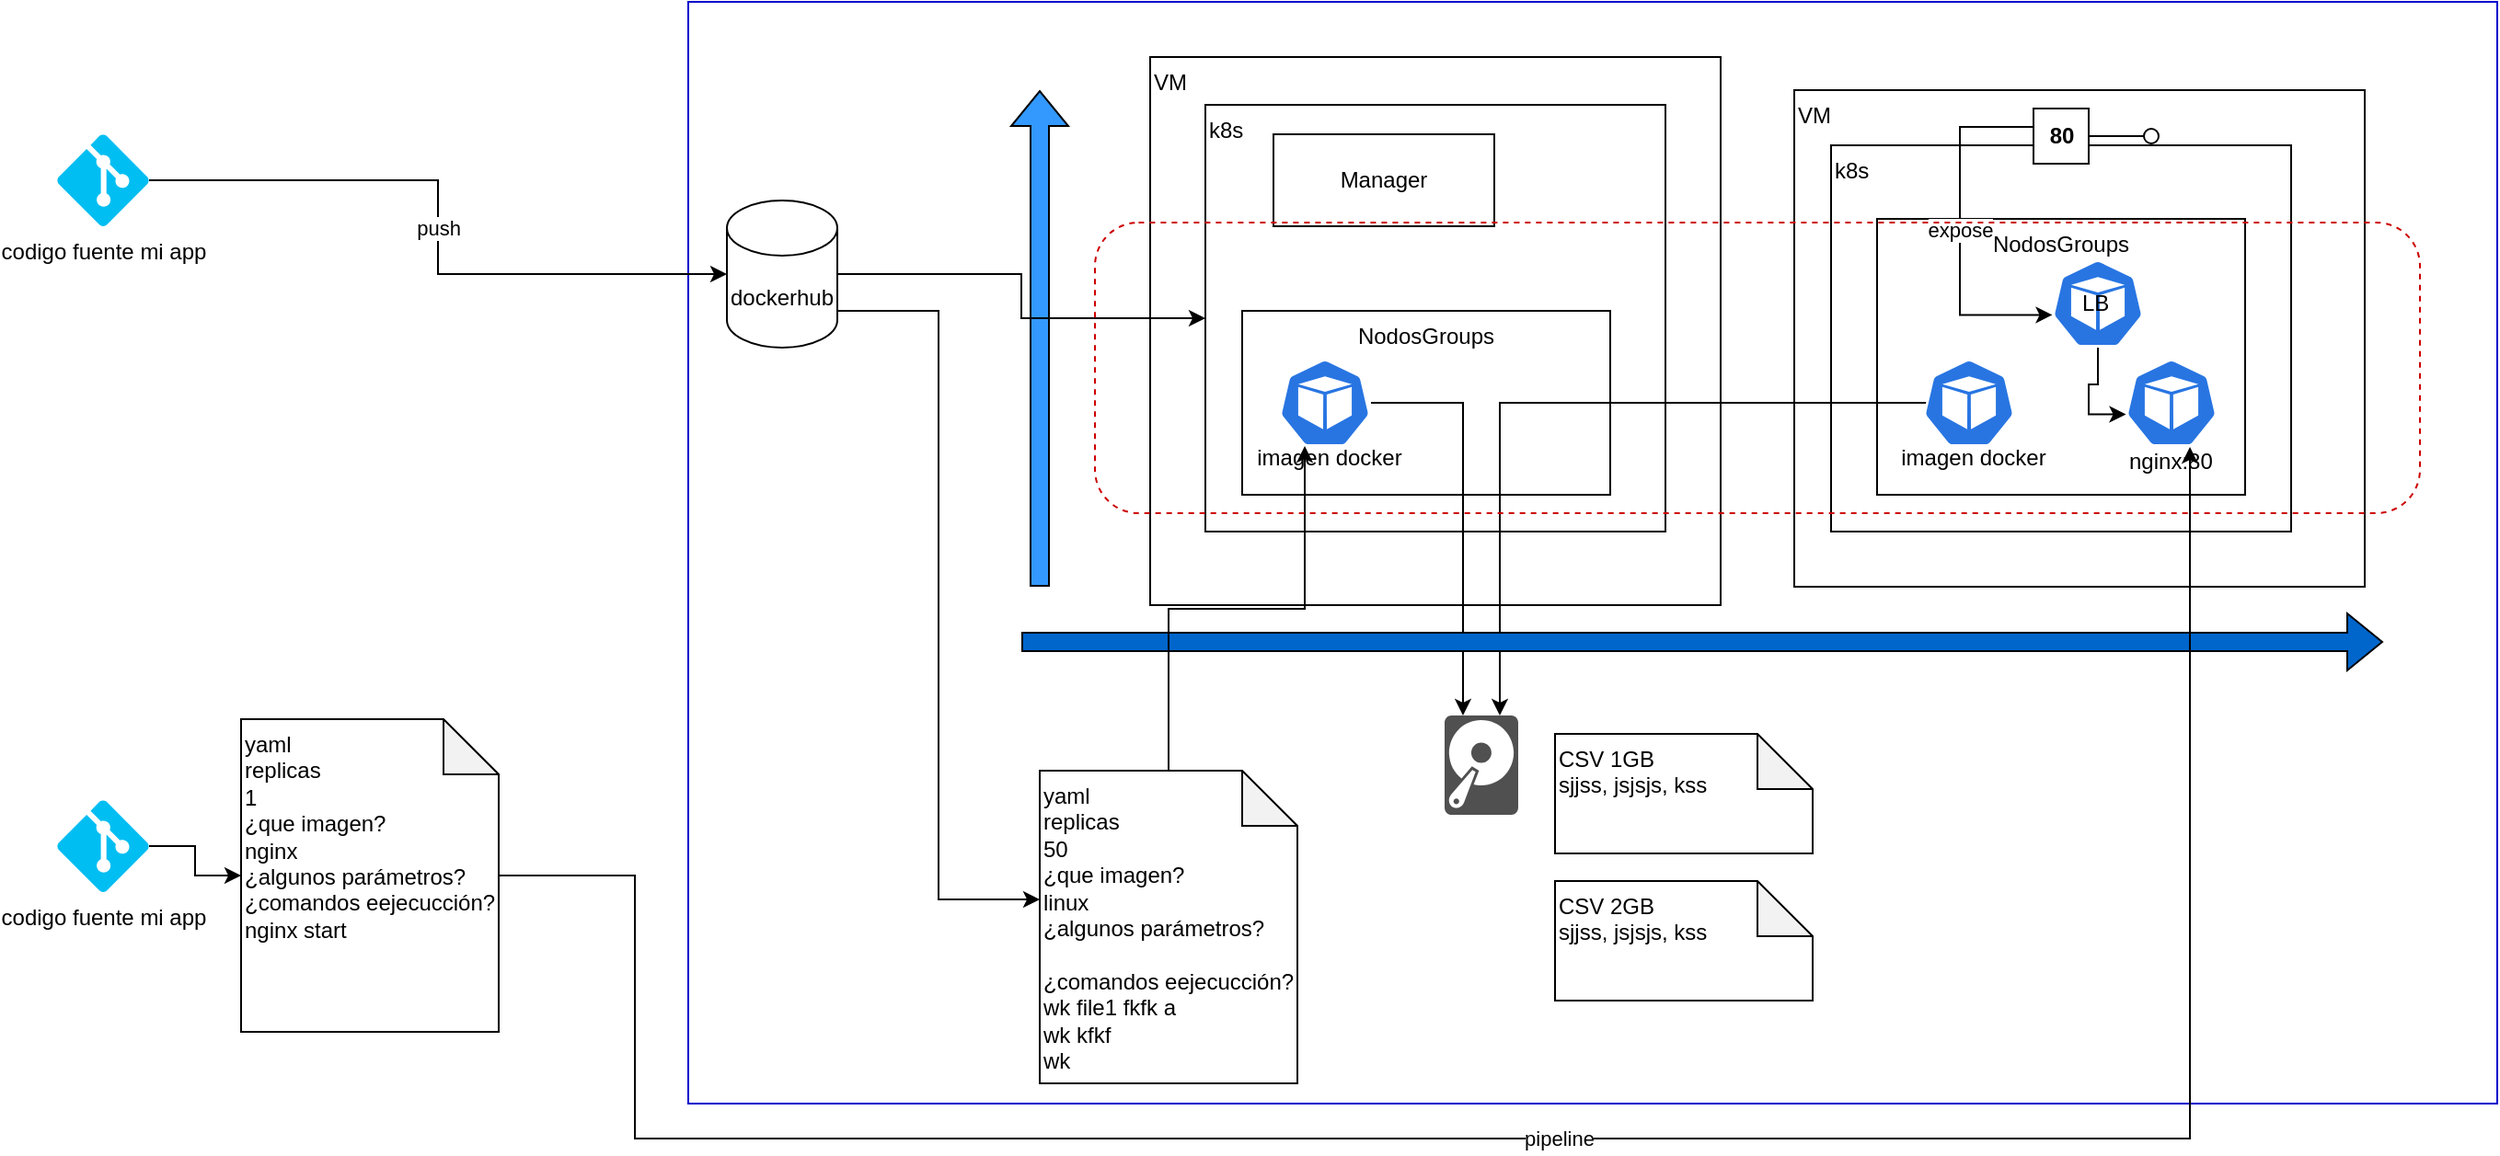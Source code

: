 <mxfile version="20.2.3" type="device"><diagram id="bJUlXuOw9OsvSCidCyLE" name="Página-1"><mxGraphModel dx="2580" dy="898" grid="0" gridSize="10" guides="1" tooltips="1" connect="1" arrows="1" fold="1" page="0" pageScale="1" pageWidth="827" pageHeight="1169" math="0" shadow="0"><root><mxCell id="0"/><mxCell id="1" parent="0"/><mxCell id="fcV_DQFx5r69DRMzrEie-41" value="" style="rounded=0;whiteSpace=wrap;html=1;fillColor=default;strokeColor=#0000CC;" vertex="1" parent="1"><mxGeometry x="-161" y="22" width="983" height="599" as="geometry"/></mxCell><mxCell id="fcV_DQFx5r69DRMzrEie-1" value="VM" style="rounded=0;whiteSpace=wrap;html=1;align=left;verticalAlign=top;" vertex="1" parent="1"><mxGeometry x="90" y="52" width="310" height="298" as="geometry"/></mxCell><mxCell id="fcV_DQFx5r69DRMzrEie-2" value="k8s" style="rounded=0;whiteSpace=wrap;html=1;align=left;verticalAlign=top;" vertex="1" parent="1"><mxGeometry x="120" y="78" width="250" height="232" as="geometry"/></mxCell><mxCell id="fcV_DQFx5r69DRMzrEie-3" value="Manager" style="rounded=0;whiteSpace=wrap;html=1;" vertex="1" parent="1"><mxGeometry x="157" y="94" width="120" height="50" as="geometry"/></mxCell><mxCell id="fcV_DQFx5r69DRMzrEie-4" value="NodosGroups" style="rounded=0;whiteSpace=wrap;html=1;verticalAlign=top;" vertex="1" parent="1"><mxGeometry x="140" y="190" width="200" height="100" as="geometry"/></mxCell><mxCell id="fcV_DQFx5r69DRMzrEie-20" style="edgeStyle=orthogonalEdgeStyle;rounded=0;orthogonalLoop=1;jettySize=auto;html=1;" edge="1" parent="1" source="fcV_DQFx5r69DRMzrEie-5" target="fcV_DQFx5r69DRMzrEie-19"><mxGeometry relative="1" as="geometry"><Array as="points"><mxPoint x="260" y="240"/></Array></mxGeometry></mxCell><mxCell id="fcV_DQFx5r69DRMzrEie-5" value="imagen docker" style="sketch=0;html=1;dashed=0;whitespace=wrap;fillColor=#2875E2;strokeColor=#ffffff;points=[[0.005,0.63,0],[0.1,0.2,0],[0.9,0.2,0],[0.5,0,0],[0.995,0.63,0],[0.72,0.99,0],[0.5,1,0],[0.28,0.99,0]];shape=mxgraph.kubernetes.icon;prIcon=pod;verticalAlign=bottom;spacingLeft=3;spacing=-13;" vertex="1" parent="1"><mxGeometry x="160" y="216" width="50" height="48" as="geometry"/></mxCell><mxCell id="fcV_DQFx5r69DRMzrEie-6" value="VM" style="rounded=0;whiteSpace=wrap;html=1;align=left;verticalAlign=top;" vertex="1" parent="1"><mxGeometry x="440" y="70" width="310" height="270" as="geometry"/></mxCell><mxCell id="fcV_DQFx5r69DRMzrEie-7" value="k8s" style="rounded=0;whiteSpace=wrap;html=1;align=left;verticalAlign=top;" vertex="1" parent="1"><mxGeometry x="460" y="100" width="250" height="210" as="geometry"/></mxCell><mxCell id="fcV_DQFx5r69DRMzrEie-8" value="NodosGroups" style="rounded=0;whiteSpace=wrap;html=1;verticalAlign=top;" vertex="1" parent="1"><mxGeometry x="485" y="140" width="200" height="150" as="geometry"/></mxCell><mxCell id="fcV_DQFx5r69DRMzrEie-21" style="edgeStyle=orthogonalEdgeStyle;rounded=0;orthogonalLoop=1;jettySize=auto;html=1;startArrow=none;exitX=0.413;exitY=0.421;exitDx=0;exitDy=0;exitPerimeter=0;" edge="1" parent="1" source="fcV_DQFx5r69DRMzrEie-9" target="fcV_DQFx5r69DRMzrEie-19"><mxGeometry relative="1" as="geometry"><Array as="points"><mxPoint x="531" y="240"/><mxPoint x="280" y="240"/></Array></mxGeometry></mxCell><mxCell id="fcV_DQFx5r69DRMzrEie-9" value="imagen docker" style="sketch=0;html=1;dashed=0;whitespace=wrap;fillColor=#2875E2;strokeColor=#ffffff;points=[[0.005,0.63,0],[0.1,0.2,0],[0.9,0.2,0],[0.5,0,0],[0.995,0.63,0],[0.72,0.99,0],[0.5,1,0],[0.28,0.99,0]];shape=mxgraph.kubernetes.icon;prIcon=pod;verticalAlign=bottom;spacingLeft=3;spacing=-13;" vertex="1" parent="1"><mxGeometry x="510" y="216" width="50" height="48" as="geometry"/></mxCell><mxCell id="fcV_DQFx5r69DRMzrEie-12" value="" style="shape=flexArrow;endArrow=classic;html=1;rounded=0;fillColor=#3399FF;" edge="1" parent="1"><mxGeometry width="50" height="50" relative="1" as="geometry"><mxPoint x="30" y="340" as="sourcePoint"/><mxPoint x="30" y="70" as="targetPoint"/></mxGeometry></mxCell><mxCell id="fcV_DQFx5r69DRMzrEie-13" value="" style="shape=flexArrow;endArrow=classic;html=1;rounded=0;fillColor=#0066CC;" edge="1" parent="1"><mxGeometry width="50" height="50" relative="1" as="geometry"><mxPoint x="20" y="370" as="sourcePoint"/><mxPoint x="760" y="370" as="targetPoint"/></mxGeometry></mxCell><mxCell id="fcV_DQFx5r69DRMzrEie-15" style="edgeStyle=orthogonalEdgeStyle;rounded=0;orthogonalLoop=1;jettySize=auto;html=1;entryX=0.28;entryY=0.99;entryDx=0;entryDy=0;entryPerimeter=0;" edge="1" parent="1" source="fcV_DQFx5r69DRMzrEie-14" target="fcV_DQFx5r69DRMzrEie-5"><mxGeometry relative="1" as="geometry"/></mxCell><mxCell id="fcV_DQFx5r69DRMzrEie-14" value="yaml&lt;br&gt;replicas&lt;br&gt;50&lt;br&gt;¿que imagen?&lt;br&gt;linux&lt;br&gt;¿algunos parámetros?&lt;br&gt;&lt;br&gt;¿comandos eejecucción?&lt;br&gt;wk file1 fkfk a&lt;br&gt;wk kfkf&lt;br&gt;wk" style="shape=note;whiteSpace=wrap;html=1;backgroundOutline=1;darkOpacity=0.05;fillColor=none;align=left;verticalAlign=top;" vertex="1" parent="1"><mxGeometry x="30" y="440" width="140" height="170" as="geometry"/></mxCell><mxCell id="fcV_DQFx5r69DRMzrEie-17" style="edgeStyle=orthogonalEdgeStyle;rounded=0;orthogonalLoop=1;jettySize=auto;html=1;" edge="1" parent="1" source="fcV_DQFx5r69DRMzrEie-16" target="fcV_DQFx5r69DRMzrEie-14"><mxGeometry relative="1" as="geometry"><Array as="points"><mxPoint x="-25" y="190"/><mxPoint x="-25" y="510"/></Array></mxGeometry></mxCell><mxCell id="fcV_DQFx5r69DRMzrEie-18" style="edgeStyle=orthogonalEdgeStyle;rounded=0;orthogonalLoop=1;jettySize=auto;html=1;" edge="1" parent="1" source="fcV_DQFx5r69DRMzrEie-16" target="fcV_DQFx5r69DRMzrEie-2"><mxGeometry relative="1" as="geometry"/></mxCell><mxCell id="fcV_DQFx5r69DRMzrEie-16" value="dockerhub" style="shape=cylinder3;whiteSpace=wrap;html=1;boundedLbl=1;backgroundOutline=1;size=15;fillColor=default;" vertex="1" parent="1"><mxGeometry x="-140" y="130" width="60" height="80" as="geometry"/></mxCell><mxCell id="fcV_DQFx5r69DRMzrEie-19" value="" style="sketch=0;pointerEvents=1;shadow=0;dashed=0;html=1;strokeColor=none;fillColor=#505050;labelPosition=center;verticalLabelPosition=bottom;verticalAlign=top;outlineConnect=0;align=center;shape=mxgraph.office.devices.hard_disk;" vertex="1" parent="1"><mxGeometry x="250" y="410" width="40" height="54" as="geometry"/></mxCell><mxCell id="fcV_DQFx5r69DRMzrEie-22" value="CSV 1GB&lt;br&gt;sjjss, jsjsjs, kss" style="shape=note;whiteSpace=wrap;html=1;backgroundOutline=1;darkOpacity=0.05;fillColor=none;align=left;verticalAlign=top;" vertex="1" parent="1"><mxGeometry x="310" y="420" width="140" height="65" as="geometry"/></mxCell><mxCell id="fcV_DQFx5r69DRMzrEie-23" value="CSV 2GB&lt;br&gt;sjjss, jsjsjs, kss" style="shape=note;whiteSpace=wrap;html=1;backgroundOutline=1;darkOpacity=0.05;fillColor=none;align=left;verticalAlign=top;" vertex="1" parent="1"><mxGeometry x="310" y="500" width="140" height="65" as="geometry"/></mxCell><mxCell id="fcV_DQFx5r69DRMzrEie-27" style="edgeStyle=orthogonalEdgeStyle;rounded=0;orthogonalLoop=1;jettySize=auto;html=1;" edge="1" parent="1" source="fcV_DQFx5r69DRMzrEie-24" target="fcV_DQFx5r69DRMzrEie-26"><mxGeometry relative="1" as="geometry"/></mxCell><mxCell id="fcV_DQFx5r69DRMzrEie-24" value="codigo fuente mi app" style="verticalLabelPosition=bottom;html=1;verticalAlign=top;align=center;strokeColor=none;fillColor=#00BEF2;shape=mxgraph.azure.git_repository;" vertex="1" parent="1"><mxGeometry x="-504" y="456" width="50" height="50" as="geometry"/></mxCell><mxCell id="fcV_DQFx5r69DRMzrEie-28" value="pipeline" style="edgeStyle=orthogonalEdgeStyle;rounded=0;orthogonalLoop=1;jettySize=auto;html=1;" edge="1" parent="1" source="fcV_DQFx5r69DRMzrEie-26" target="fcV_DQFx5r69DRMzrEie-29"><mxGeometry relative="1" as="geometry"><mxPoint x="240" y="250" as="targetPoint"/><Array as="points"><mxPoint x="-190" y="640"/><mxPoint x="655" y="640"/></Array></mxGeometry></mxCell><mxCell id="fcV_DQFx5r69DRMzrEie-26" value="yaml&lt;br&gt;replicas&lt;br&gt;1&lt;br&gt;¿que imagen?&lt;br&gt;nginx&lt;br&gt;¿algunos parámetros?&lt;br&gt;¿comandos eejecucción?&lt;br&gt;nginx start" style="shape=note;whiteSpace=wrap;html=1;backgroundOutline=1;darkOpacity=0.05;fillColor=none;align=left;verticalAlign=top;" vertex="1" parent="1"><mxGeometry x="-404" y="412" width="140" height="170" as="geometry"/></mxCell><mxCell id="fcV_DQFx5r69DRMzrEie-29" value="nginx:80" style="sketch=0;html=1;dashed=0;whitespace=wrap;fillColor=#2875E2;strokeColor=#ffffff;points=[[0.005,0.63,0],[0.1,0.2,0],[0.9,0.2,0],[0.5,0,0],[0.995,0.63,0],[0.72,0.99,0],[0.5,1,0],[0.28,0.99,0]];shape=mxgraph.kubernetes.icon;prIcon=pod;align=left;verticalAlign=bottom;spacingBottom=-17;" vertex="1" parent="1"><mxGeometry x="620" y="216" width="50" height="48" as="geometry"/></mxCell><mxCell id="fcV_DQFx5r69DRMzrEie-32" style="edgeStyle=orthogonalEdgeStyle;rounded=0;orthogonalLoop=1;jettySize=auto;html=1;entryX=0.005;entryY=0.63;entryDx=0;entryDy=0;entryPerimeter=0;" edge="1" parent="1" source="fcV_DQFx5r69DRMzrEie-31" target="fcV_DQFx5r69DRMzrEie-29"><mxGeometry relative="1" as="geometry"/></mxCell><mxCell id="fcV_DQFx5r69DRMzrEie-31" value="LB&amp;nbsp;" style="sketch=0;html=1;dashed=0;whitespace=wrap;fillColor=#2875E2;strokeColor=#ffffff;points=[[0.005,0.63,0],[0.1,0.2,0],[0.9,0.2,0],[0.5,0,0],[0.995,0.63,0],[0.72,0.99,0],[0.5,1,0],[0.28,0.99,0]];shape=mxgraph.kubernetes.icon;prIcon=pod" vertex="1" parent="1"><mxGeometry x="580" y="162" width="50" height="48" as="geometry"/></mxCell><mxCell id="fcV_DQFx5r69DRMzrEie-39" value="expose" style="edgeStyle=orthogonalEdgeStyle;rounded=0;orthogonalLoop=1;jettySize=auto;html=1;entryX=0.005;entryY=0.63;entryDx=0;entryDy=0;entryPerimeter=0;" edge="1" parent="1" source="fcV_DQFx5r69DRMzrEie-36" target="fcV_DQFx5r69DRMzrEie-31"><mxGeometry relative="1" as="geometry"><Array as="points"><mxPoint x="530" y="90"/><mxPoint x="530" y="192"/></Array></mxGeometry></mxCell><mxCell id="fcV_DQFx5r69DRMzrEie-36" value="80" style="html=1;rounded=0;fillColor=default;fontStyle=1" vertex="1" parent="1"><mxGeometry x="570" y="80" width="30" height="30" as="geometry"/></mxCell><mxCell id="fcV_DQFx5r69DRMzrEie-37" value="" style="endArrow=none;html=1;rounded=0;align=center;verticalAlign=top;endFill=0;labelBackgroundColor=none;endSize=2;" edge="1" source="fcV_DQFx5r69DRMzrEie-36" target="fcV_DQFx5r69DRMzrEie-38" parent="1"><mxGeometry relative="1" as="geometry"/></mxCell><mxCell id="fcV_DQFx5r69DRMzrEie-38" value="" style="ellipse;html=1;fontSize=11;align=center;fillColor=none;points=[];aspect=fixed;resizable=0;verticalAlign=bottom;labelPosition=center;verticalLabelPosition=top;flipH=1;" vertex="1" parent="1"><mxGeometry x="630" y="91" width="8" height="8" as="geometry"/></mxCell><mxCell id="fcV_DQFx5r69DRMzrEie-43" value="push" style="edgeStyle=orthogonalEdgeStyle;rounded=0;orthogonalLoop=1;jettySize=auto;html=1;" edge="1" parent="1" source="fcV_DQFx5r69DRMzrEie-42" target="fcV_DQFx5r69DRMzrEie-16"><mxGeometry relative="1" as="geometry"/></mxCell><mxCell id="fcV_DQFx5r69DRMzrEie-42" value="codigo fuente mi app" style="verticalLabelPosition=bottom;html=1;verticalAlign=top;align=center;strokeColor=none;fillColor=#00BEF2;shape=mxgraph.azure.git_repository;" vertex="1" parent="1"><mxGeometry x="-504" y="94" width="50" height="50" as="geometry"/></mxCell><mxCell id="fcV_DQFx5r69DRMzrEie-10" value="" style="rounded=1;whiteSpace=wrap;html=1;fillColor=none;dashed=1;strokeColor=#CC0000;" vertex="1" parent="1"><mxGeometry x="60" y="142" width="720" height="158" as="geometry"/></mxCell></root></mxGraphModel></diagram></mxfile>